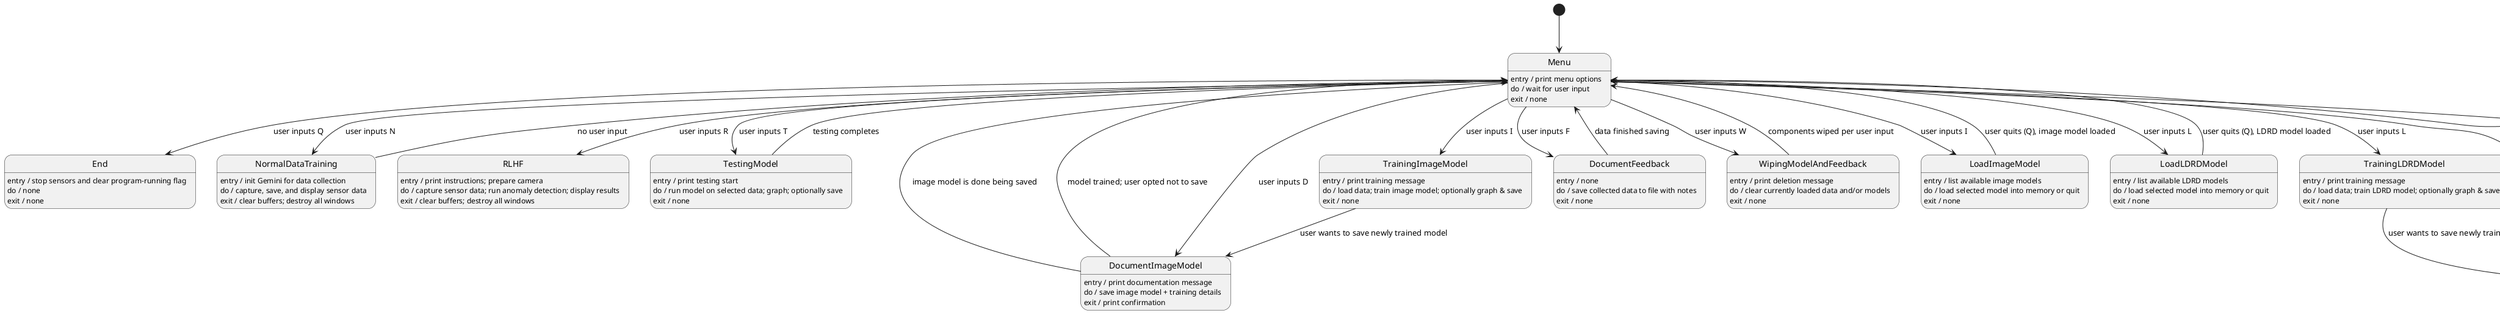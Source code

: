 @startuml
skinparam backgroundColor white
skinparam shadowing false
hide empty description

[*] --> Menu

state "Menu" as Menu
Menu : entry / print menu options
Menu : do / wait for user input
Menu : exit / none

state "End" as End
End : entry / stop sensors and clear program-running flag
End : do / none
End : exit / none

state "NormalDataTraining" as NormalDataTraining
NormalDataTraining : entry / init Gemini for data collection
NormalDataTraining : do / capture, save, and display sensor data
NormalDataTraining : exit / clear buffers; destroy all windows

state "RLHF" as RLHF
RLHF : entry / print instructions; prepare camera
RLHF : do / capture sensor data; run anomaly detection; display results
RLHF : exit / clear buffers; destroy all windows

state "TestingModel" as TestingModel
TestingModel : entry / print testing start
TestingModel : do / run model on selected data; graph; optionally save
TestingModel : exit / none

state "TrainingImageModel" as TrainingImageModel
TrainingImageModel : entry / print training message
TrainingImageModel : do / load data; train image model; optionally graph & save
TrainingImageModel : exit / none

state "TrainingLDRDModel" as TrainingLDRDModel
TrainingLDRDModel : entry / print training message
TrainingLDRDModel : do / load data; train LDRD model; optionally graph & save
TrainingLDRDModel : exit / none

state "DocumentImageModel" as DocumentImageModel
DocumentImageModel : entry / print documentation message
DocumentImageModel : do / save image model + training details
DocumentImageModel : exit / print confirmation

state "DocumentLDRDModel" as DocumentLDRDModel
DocumentLDRDModel : entry / print documentation message
DocumentLDRDModel : do / save LDRD model + training details
DocumentLDRDModel : exit / print confirmation

state "DocumentFeedback" as DocumentFeedback
DocumentFeedback : entry / none
DocumentFeedback : do / save collected data to file with notes
DocumentFeedback : exit / none

state "WipingModelAndFeedback" as WipingModelAndFeedback
WipingModelAndFeedback : entry / print deletion message
WipingModelAndFeedback : do / clear currently loaded data and/or models
WipingModelAndFeedback : exit / none

state "LoadImageModel" as LoadImageModel
LoadImageModel : entry / list available image models
LoadImageModel : do / load selected model into memory or quit
LoadImageModel : exit / none

state "LoadLDRDModel" as LoadLDRDModel
LoadLDRDModel : entry / list available LDRD models
LoadLDRDModel : do / load selected model into memory or quit
LoadLDRDModel : exit / none

' -------- Transitions --------
Menu --> NormalDataTraining : user inputs N
Menu --> TestingModel : user inputs T
Menu --> TrainingImageModel : user inputs I
Menu --> TrainingLDRDModel : user inputs L
Menu --> DocumentImageModel : user inputs D
Menu --> DocumentLDRDModel : user inputs L
Menu --> DocumentFeedback : user inputs F
Menu --> LoadImageModel : user inputs I
Menu --> LoadLDRDModel : user inputs L
Menu --> WipingModelAndFeedback : user inputs W
Menu --> RLHF : user inputs R
Menu --> End : user inputs Q

NormalDataTraining --> Menu : no user input
TestingModel --> Menu : testing completes
TrainingImageModel --> DocumentImageModel : user wants to save newly trained model
TrainingLDRDModel --> DocumentLDRDModel : user wants to save newly trained model
DocumentFeedback --> Menu : data finished saving
DocumentImageModel --> Menu : image model is done being saved
DocumentLDRDModel --> Menu : LDRD model is done being saved
WipingModelAndFeedback --> Menu : components wiped per user input
LoadImageModel --> Menu : user quits (Q), image model loaded
LoadLDRDModel --> Menu : user quits (Q), LDRD model loaded
DocumentImageModel --> Menu : model trained; user opted not to save
DocumentLDRDModel --> Menu : model trained; user opted not to save
@enduml

